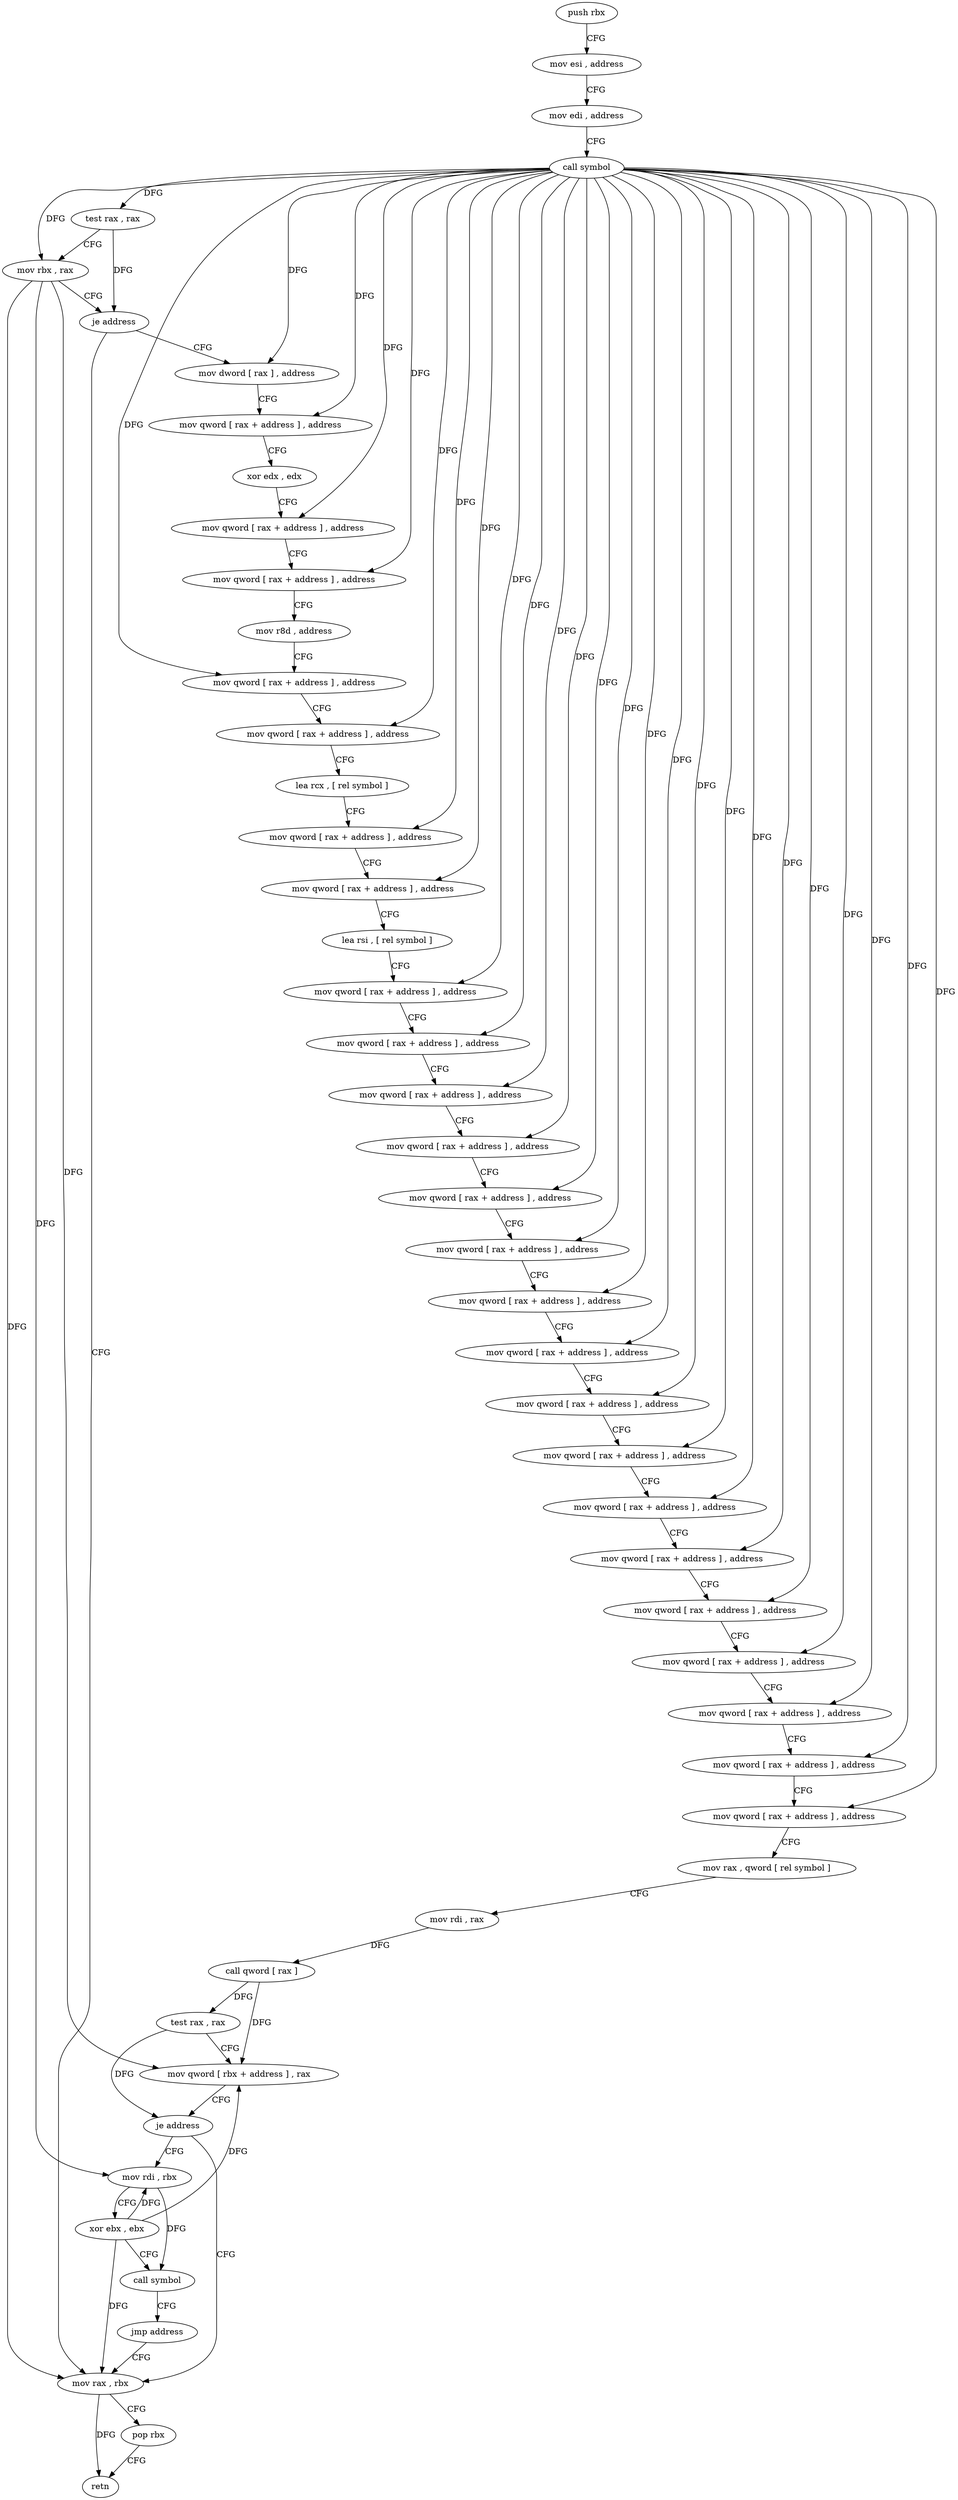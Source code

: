 digraph "func" {
"77200" [label = "push rbx" ]
"77201" [label = "mov esi , address" ]
"77206" [label = "mov edi , address" ]
"77211" [label = "call symbol" ]
"77216" [label = "test rax , rax" ]
"77219" [label = "mov rbx , rax" ]
"77222" [label = "je address" ]
"77499" [label = "mov rax , rbx" ]
"77228" [label = "mov dword [ rax ] , address" ]
"77502" [label = "pop rbx" ]
"77503" [label = "retn" ]
"77234" [label = "mov qword [ rax + address ] , address" ]
"77245" [label = "xor edx , edx" ]
"77247" [label = "mov qword [ rax + address ] , address" ]
"77258" [label = "mov qword [ rax + address ] , address" ]
"77269" [label = "mov r8d , address" ]
"77275" [label = "mov qword [ rax + address ] , address" ]
"77286" [label = "mov qword [ rax + address ] , address" ]
"77294" [label = "lea rcx , [ rel symbol ]" ]
"77301" [label = "mov qword [ rax + address ] , address" ]
"77309" [label = "mov qword [ rax + address ] , address" ]
"77317" [label = "lea rsi , [ rel symbol ]" ]
"77324" [label = "mov qword [ rax + address ] , address" ]
"77332" [label = "mov qword [ rax + address ] , address" ]
"77340" [label = "mov qword [ rax + address ] , address" ]
"77348" [label = "mov qword [ rax + address ] , address" ]
"77356" [label = "mov qword [ rax + address ] , address" ]
"77364" [label = "mov qword [ rax + address ] , address" ]
"77372" [label = "mov qword [ rax + address ] , address" ]
"77380" [label = "mov qword [ rax + address ] , address" ]
"77388" [label = "mov qword [ rax + address ] , address" ]
"77396" [label = "mov qword [ rax + address ] , address" ]
"77404" [label = "mov qword [ rax + address ] , address" ]
"77412" [label = "mov qword [ rax + address ] , address" ]
"77420" [label = "mov qword [ rax + address ] , address" ]
"77431" [label = "mov qword [ rax + address ] , address" ]
"77442" [label = "mov qword [ rax + address ] , address" ]
"77453" [label = "mov qword [ rax + address ] , address" ]
"77464" [label = "mov qword [ rax + address ] , address" ]
"77475" [label = "mov rax , qword [ rel symbol ]" ]
"77482" [label = "mov rdi , rax" ]
"77485" [label = "call qword [ rax ]" ]
"77487" [label = "test rax , rax" ]
"77490" [label = "mov qword [ rbx + address ] , rax" ]
"77497" [label = "je address" ]
"77504" [label = "mov rdi , rbx" ]
"77507" [label = "xor ebx , ebx" ]
"77509" [label = "call symbol" ]
"77514" [label = "jmp address" ]
"77200" -> "77201" [ label = "CFG" ]
"77201" -> "77206" [ label = "CFG" ]
"77206" -> "77211" [ label = "CFG" ]
"77211" -> "77216" [ label = "DFG" ]
"77211" -> "77219" [ label = "DFG" ]
"77211" -> "77228" [ label = "DFG" ]
"77211" -> "77234" [ label = "DFG" ]
"77211" -> "77247" [ label = "DFG" ]
"77211" -> "77258" [ label = "DFG" ]
"77211" -> "77275" [ label = "DFG" ]
"77211" -> "77286" [ label = "DFG" ]
"77211" -> "77301" [ label = "DFG" ]
"77211" -> "77309" [ label = "DFG" ]
"77211" -> "77324" [ label = "DFG" ]
"77211" -> "77332" [ label = "DFG" ]
"77211" -> "77340" [ label = "DFG" ]
"77211" -> "77348" [ label = "DFG" ]
"77211" -> "77356" [ label = "DFG" ]
"77211" -> "77364" [ label = "DFG" ]
"77211" -> "77372" [ label = "DFG" ]
"77211" -> "77380" [ label = "DFG" ]
"77211" -> "77388" [ label = "DFG" ]
"77211" -> "77396" [ label = "DFG" ]
"77211" -> "77404" [ label = "DFG" ]
"77211" -> "77412" [ label = "DFG" ]
"77211" -> "77420" [ label = "DFG" ]
"77211" -> "77431" [ label = "DFG" ]
"77211" -> "77442" [ label = "DFG" ]
"77211" -> "77453" [ label = "DFG" ]
"77211" -> "77464" [ label = "DFG" ]
"77216" -> "77219" [ label = "CFG" ]
"77216" -> "77222" [ label = "DFG" ]
"77219" -> "77222" [ label = "CFG" ]
"77219" -> "77499" [ label = "DFG" ]
"77219" -> "77490" [ label = "DFG" ]
"77219" -> "77504" [ label = "DFG" ]
"77222" -> "77499" [ label = "CFG" ]
"77222" -> "77228" [ label = "CFG" ]
"77499" -> "77502" [ label = "CFG" ]
"77499" -> "77503" [ label = "DFG" ]
"77228" -> "77234" [ label = "CFG" ]
"77502" -> "77503" [ label = "CFG" ]
"77234" -> "77245" [ label = "CFG" ]
"77245" -> "77247" [ label = "CFG" ]
"77247" -> "77258" [ label = "CFG" ]
"77258" -> "77269" [ label = "CFG" ]
"77269" -> "77275" [ label = "CFG" ]
"77275" -> "77286" [ label = "CFG" ]
"77286" -> "77294" [ label = "CFG" ]
"77294" -> "77301" [ label = "CFG" ]
"77301" -> "77309" [ label = "CFG" ]
"77309" -> "77317" [ label = "CFG" ]
"77317" -> "77324" [ label = "CFG" ]
"77324" -> "77332" [ label = "CFG" ]
"77332" -> "77340" [ label = "CFG" ]
"77340" -> "77348" [ label = "CFG" ]
"77348" -> "77356" [ label = "CFG" ]
"77356" -> "77364" [ label = "CFG" ]
"77364" -> "77372" [ label = "CFG" ]
"77372" -> "77380" [ label = "CFG" ]
"77380" -> "77388" [ label = "CFG" ]
"77388" -> "77396" [ label = "CFG" ]
"77396" -> "77404" [ label = "CFG" ]
"77404" -> "77412" [ label = "CFG" ]
"77412" -> "77420" [ label = "CFG" ]
"77420" -> "77431" [ label = "CFG" ]
"77431" -> "77442" [ label = "CFG" ]
"77442" -> "77453" [ label = "CFG" ]
"77453" -> "77464" [ label = "CFG" ]
"77464" -> "77475" [ label = "CFG" ]
"77475" -> "77482" [ label = "CFG" ]
"77482" -> "77485" [ label = "DFG" ]
"77485" -> "77487" [ label = "DFG" ]
"77485" -> "77490" [ label = "DFG" ]
"77487" -> "77490" [ label = "CFG" ]
"77487" -> "77497" [ label = "DFG" ]
"77490" -> "77497" [ label = "CFG" ]
"77497" -> "77504" [ label = "CFG" ]
"77497" -> "77499" [ label = "CFG" ]
"77504" -> "77507" [ label = "CFG" ]
"77504" -> "77509" [ label = "DFG" ]
"77507" -> "77509" [ label = "CFG" ]
"77507" -> "77499" [ label = "DFG" ]
"77507" -> "77504" [ label = "DFG" ]
"77507" -> "77490" [ label = "DFG" ]
"77509" -> "77514" [ label = "CFG" ]
"77514" -> "77499" [ label = "CFG" ]
}
